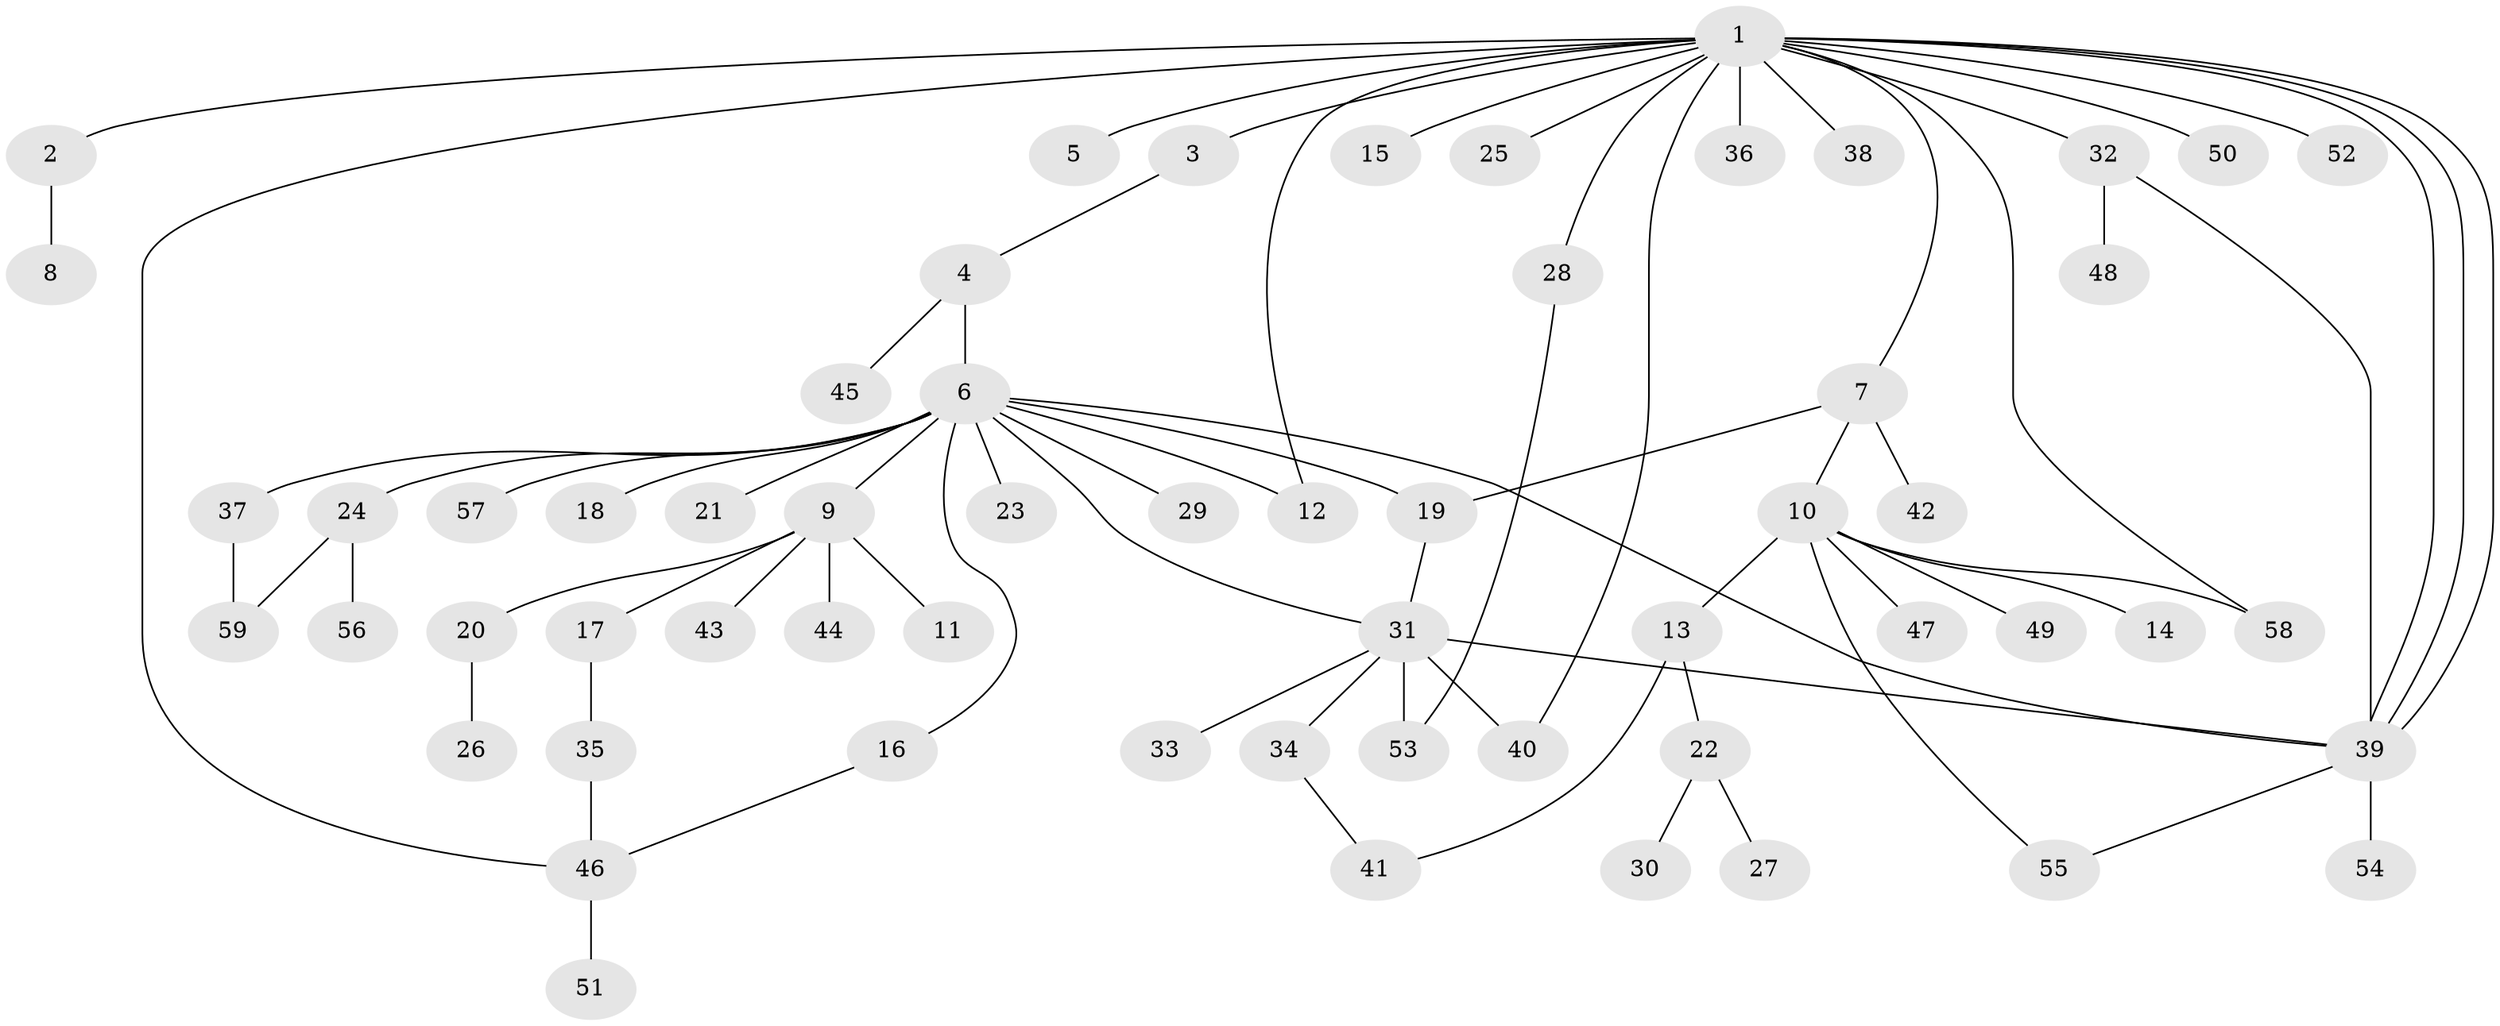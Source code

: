 // Generated by graph-tools (version 1.1) at 2025/35/03/09/25 02:35:32]
// undirected, 59 vertices, 74 edges
graph export_dot {
graph [start="1"]
  node [color=gray90,style=filled];
  1;
  2;
  3;
  4;
  5;
  6;
  7;
  8;
  9;
  10;
  11;
  12;
  13;
  14;
  15;
  16;
  17;
  18;
  19;
  20;
  21;
  22;
  23;
  24;
  25;
  26;
  27;
  28;
  29;
  30;
  31;
  32;
  33;
  34;
  35;
  36;
  37;
  38;
  39;
  40;
  41;
  42;
  43;
  44;
  45;
  46;
  47;
  48;
  49;
  50;
  51;
  52;
  53;
  54;
  55;
  56;
  57;
  58;
  59;
  1 -- 2;
  1 -- 3;
  1 -- 5;
  1 -- 7;
  1 -- 12;
  1 -- 15;
  1 -- 25;
  1 -- 28;
  1 -- 32;
  1 -- 36;
  1 -- 38;
  1 -- 39;
  1 -- 39;
  1 -- 39;
  1 -- 40;
  1 -- 46;
  1 -- 50;
  1 -- 52;
  1 -- 58;
  2 -- 8;
  3 -- 4;
  4 -- 6;
  4 -- 45;
  6 -- 9;
  6 -- 12;
  6 -- 16;
  6 -- 18;
  6 -- 19;
  6 -- 21;
  6 -- 23;
  6 -- 24;
  6 -- 29;
  6 -- 31;
  6 -- 37;
  6 -- 39;
  6 -- 57;
  7 -- 10;
  7 -- 19;
  7 -- 42;
  9 -- 11;
  9 -- 17;
  9 -- 20;
  9 -- 43;
  9 -- 44;
  10 -- 13;
  10 -- 14;
  10 -- 47;
  10 -- 49;
  10 -- 55;
  10 -- 58;
  13 -- 22;
  13 -- 41;
  16 -- 46;
  17 -- 35;
  19 -- 31;
  20 -- 26;
  22 -- 27;
  22 -- 30;
  24 -- 56;
  24 -- 59;
  28 -- 53;
  31 -- 33;
  31 -- 34;
  31 -- 39;
  31 -- 40;
  31 -- 53;
  32 -- 39;
  32 -- 48;
  34 -- 41;
  35 -- 46;
  37 -- 59;
  39 -- 54;
  39 -- 55;
  46 -- 51;
}
